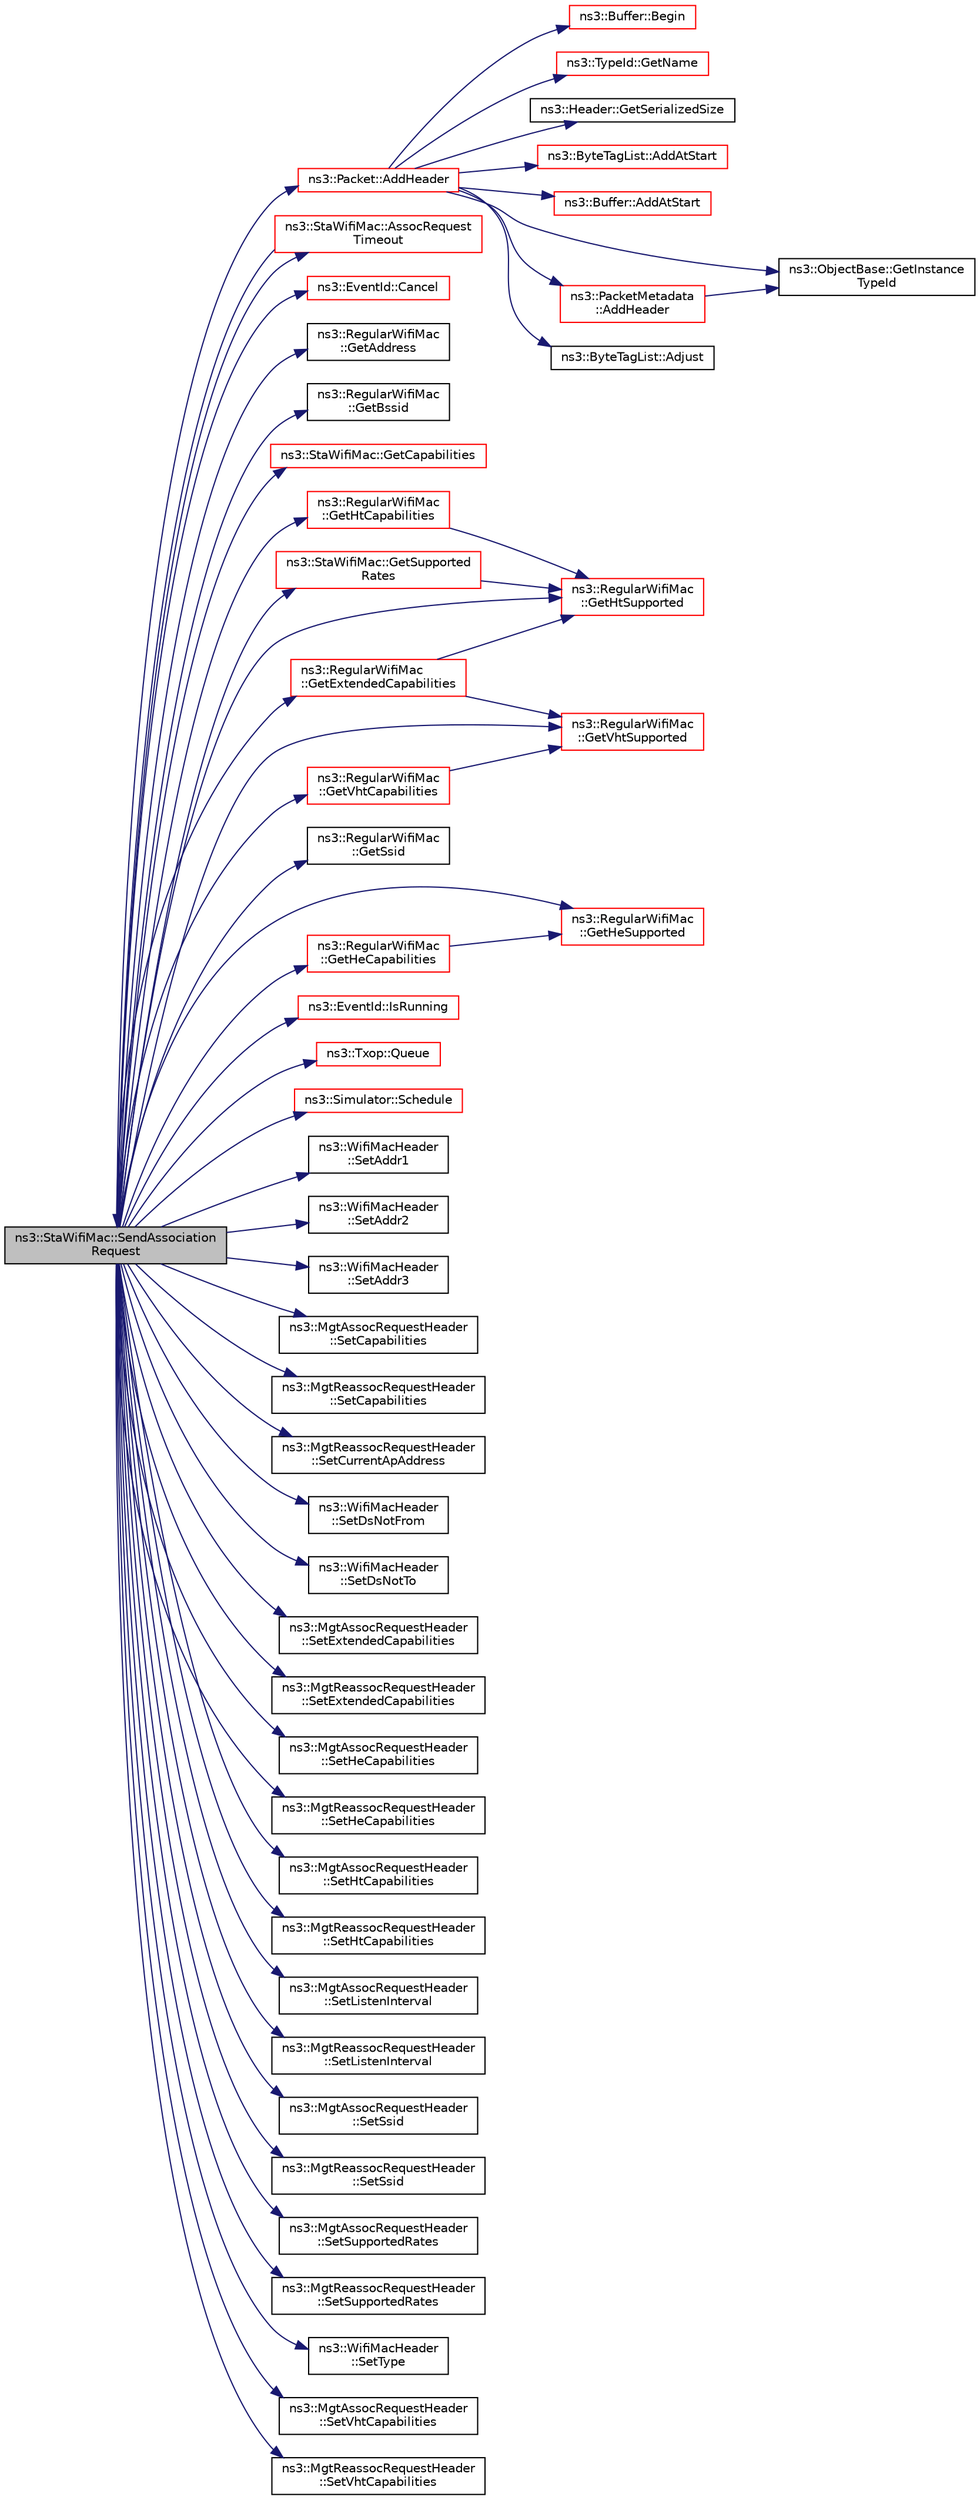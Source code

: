 digraph "ns3::StaWifiMac::SendAssociationRequest"
{
 // LATEX_PDF_SIZE
  edge [fontname="Helvetica",fontsize="10",labelfontname="Helvetica",labelfontsize="10"];
  node [fontname="Helvetica",fontsize="10",shape=record];
  rankdir="LR";
  Node1 [label="ns3::StaWifiMac::SendAssociation\lRequest",height=0.2,width=0.4,color="black", fillcolor="grey75", style="filled", fontcolor="black",tooltip="Forward an association or reassociation request packet to the DCF."];
  Node1 -> Node2 [color="midnightblue",fontsize="10",style="solid",fontname="Helvetica"];
  Node2 [label="ns3::Packet::AddHeader",height=0.2,width=0.4,color="red", fillcolor="white", style="filled",URL="$classns3_1_1_packet.html#a465108c595a0bc592095cbcab1832ed8",tooltip="Add header to this packet."];
  Node2 -> Node3 [color="midnightblue",fontsize="10",style="solid",fontname="Helvetica"];
  Node3 [label="ns3::ByteTagList::AddAtStart",height=0.2,width=0.4,color="red", fillcolor="white", style="filled",URL="$classns3_1_1_byte_tag_list.html#acb4563fbe4299c55af41ba7a166b71d5",tooltip="Make sure that all offsets are bigger than prependOffset which represents the location where new byte..."];
  Node2 -> Node9 [color="midnightblue",fontsize="10",style="solid",fontname="Helvetica"];
  Node9 [label="ns3::Buffer::AddAtStart",height=0.2,width=0.4,color="red", fillcolor="white", style="filled",URL="$classns3_1_1_buffer.html#a8abd8164c3671d3dadc98fc66fade7b1",tooltip=" "];
  Node2 -> Node19 [color="midnightblue",fontsize="10",style="solid",fontname="Helvetica"];
  Node19 [label="ns3::PacketMetadata\l::AddHeader",height=0.2,width=0.4,color="red", fillcolor="white", style="filled",URL="$classns3_1_1_packet_metadata.html#abdce736c4c5f647242f0808c0d2f9249",tooltip="Add an header."];
  Node19 -> Node32 [color="midnightblue",fontsize="10",style="solid",fontname="Helvetica"];
  Node32 [label="ns3::ObjectBase::GetInstance\lTypeId",height=0.2,width=0.4,color="black", fillcolor="white", style="filled",URL="$classns3_1_1_object_base.html#abe5b43a6f5b99a92a4c3122db31f06fb",tooltip="Get the most derived TypeId for this Object."];
  Node2 -> Node39 [color="midnightblue",fontsize="10",style="solid",fontname="Helvetica"];
  Node39 [label="ns3::ByteTagList::Adjust",height=0.2,width=0.4,color="black", fillcolor="white", style="filled",URL="$classns3_1_1_byte_tag_list.html#a1fec06d7e6daaf8039cf2a148e4090f2",tooltip="Adjust the offsets stored internally by the adjustment delta."];
  Node2 -> Node40 [color="midnightblue",fontsize="10",style="solid",fontname="Helvetica"];
  Node40 [label="ns3::Buffer::Begin",height=0.2,width=0.4,color="red", fillcolor="white", style="filled",URL="$classns3_1_1_buffer.html#acb977a0179de9abe4e295ce22023b4ca",tooltip=" "];
  Node2 -> Node32 [color="midnightblue",fontsize="10",style="solid",fontname="Helvetica"];
  Node2 -> Node41 [color="midnightblue",fontsize="10",style="solid",fontname="Helvetica"];
  Node41 [label="ns3::TypeId::GetName",height=0.2,width=0.4,color="red", fillcolor="white", style="filled",URL="$classns3_1_1_type_id.html#abc4965475a579c2afdc668d7a7d58374",tooltip="Get the name."];
  Node2 -> Node45 [color="midnightblue",fontsize="10",style="solid",fontname="Helvetica"];
  Node45 [label="ns3::Header::GetSerializedSize",height=0.2,width=0.4,color="black", fillcolor="white", style="filled",URL="$classns3_1_1_header.html#a6ef0497eabc1b1fb0ad42738eb73f934",tooltip=" "];
  Node1 -> Node47 [color="midnightblue",fontsize="10",style="solid",fontname="Helvetica"];
  Node47 [label="ns3::StaWifiMac::AssocRequest\lTimeout",height=0.2,width=0.4,color="red", fillcolor="white", style="filled",URL="$classns3_1_1_sta_wifi_mac.html#a76c7409a492791cc1c3f35d779072371",tooltip="This method is called after the association timeout occurred."];
  Node47 -> Node1 [color="midnightblue",fontsize="10",style="solid",fontname="Helvetica"];
  Node1 -> Node50 [color="midnightblue",fontsize="10",style="solid",fontname="Helvetica"];
  Node50 [label="ns3::EventId::Cancel",height=0.2,width=0.4,color="red", fillcolor="white", style="filled",URL="$classns3_1_1_event_id.html#a993ae94e48e014e1afd47edb16db7a11",tooltip="This method is syntactic sugar for the ns3::Simulator::Cancel method."];
  Node1 -> Node98 [color="midnightblue",fontsize="10",style="solid",fontname="Helvetica"];
  Node98 [label="ns3::RegularWifiMac\l::GetAddress",height=0.2,width=0.4,color="black", fillcolor="white", style="filled",URL="$classns3_1_1_regular_wifi_mac.html#aec7ede7cc93b6ec04d447b1649ab27e8",tooltip=" "];
  Node1 -> Node49 [color="midnightblue",fontsize="10",style="solid",fontname="Helvetica"];
  Node49 [label="ns3::RegularWifiMac\l::GetBssid",height=0.2,width=0.4,color="black", fillcolor="white", style="filled",URL="$classns3_1_1_regular_wifi_mac.html#ae94a96d4c653e4f0c6e501b54e63ee38",tooltip=" "];
  Node1 -> Node99 [color="midnightblue",fontsize="10",style="solid",fontname="Helvetica"];
  Node99 [label="ns3::StaWifiMac::GetCapabilities",height=0.2,width=0.4,color="red", fillcolor="white", style="filled",URL="$classns3_1_1_sta_wifi_mac.html#a0397f8405807807b4dab2e1271260d69",tooltip="Return the Capability information of the current STA."];
  Node1 -> Node108 [color="midnightblue",fontsize="10",style="solid",fontname="Helvetica"];
  Node108 [label="ns3::RegularWifiMac\l::GetExtendedCapabilities",height=0.2,width=0.4,color="red", fillcolor="white", style="filled",URL="$classns3_1_1_regular_wifi_mac.html#a243c2648b9d9b54cf6b056f1d4124171",tooltip="Return the extended capabilities of the device."];
  Node108 -> Node109 [color="midnightblue",fontsize="10",style="solid",fontname="Helvetica"];
  Node109 [label="ns3::RegularWifiMac\l::GetHtSupported",height=0.2,width=0.4,color="red", fillcolor="white", style="filled",URL="$classns3_1_1_regular_wifi_mac.html#a9b3ffa51f38fbdb175b811dddb83b90e",tooltip="Return whether the device supports HT."];
  Node108 -> Node113 [color="midnightblue",fontsize="10",style="solid",fontname="Helvetica"];
  Node113 [label="ns3::RegularWifiMac\l::GetVhtSupported",height=0.2,width=0.4,color="red", fillcolor="white", style="filled",URL="$classns3_1_1_regular_wifi_mac.html#aec05eb1ee6425e02651bab0cffc4b60a",tooltip="Return whether the device supports VHT."];
  Node1 -> Node118 [color="midnightblue",fontsize="10",style="solid",fontname="Helvetica"];
  Node118 [label="ns3::RegularWifiMac\l::GetHeCapabilities",height=0.2,width=0.4,color="red", fillcolor="white", style="filled",URL="$classns3_1_1_regular_wifi_mac.html#adf97076ae2932e9d28c40e842a338d7d",tooltip="Return the HE capabilities of the device."];
  Node118 -> Node122 [color="midnightblue",fontsize="10",style="solid",fontname="Helvetica"];
  Node122 [label="ns3::RegularWifiMac\l::GetHeSupported",height=0.2,width=0.4,color="red", fillcolor="white", style="filled",URL="$classns3_1_1_regular_wifi_mac.html#a732aef31f554ded767ffec1beb12efe5",tooltip="Return whether the device supports HE."];
  Node1 -> Node122 [color="midnightblue",fontsize="10",style="solid",fontname="Helvetica"];
  Node1 -> Node149 [color="midnightblue",fontsize="10",style="solid",fontname="Helvetica"];
  Node149 [label="ns3::RegularWifiMac\l::GetHtCapabilities",height=0.2,width=0.4,color="red", fillcolor="white", style="filled",URL="$classns3_1_1_regular_wifi_mac.html#ad51001e4ea7ef05fb584002b158a4e3e",tooltip="Return the HT capabilities of the device."];
  Node149 -> Node109 [color="midnightblue",fontsize="10",style="solid",fontname="Helvetica"];
  Node1 -> Node109 [color="midnightblue",fontsize="10",style="solid",fontname="Helvetica"];
  Node1 -> Node169 [color="midnightblue",fontsize="10",style="solid",fontname="Helvetica"];
  Node169 [label="ns3::RegularWifiMac\l::GetSsid",height=0.2,width=0.4,color="black", fillcolor="white", style="filled",URL="$classns3_1_1_regular_wifi_mac.html#acffe8d4db892391c9fe5f2365edeb4b5",tooltip=" "];
  Node1 -> Node170 [color="midnightblue",fontsize="10",style="solid",fontname="Helvetica"];
  Node170 [label="ns3::StaWifiMac::GetSupported\lRates",height=0.2,width=0.4,color="red", fillcolor="white", style="filled",URL="$classns3_1_1_sta_wifi_mac.html#a484da19ff4bb12683c7c77c68f45c458",tooltip="Return an instance of SupportedRates that contains all rates that we support including HT rates."];
  Node170 -> Node109 [color="midnightblue",fontsize="10",style="solid",fontname="Helvetica"];
  Node1 -> Node179 [color="midnightblue",fontsize="10",style="solid",fontname="Helvetica"];
  Node179 [label="ns3::RegularWifiMac\l::GetVhtCapabilities",height=0.2,width=0.4,color="red", fillcolor="white", style="filled",URL="$classns3_1_1_regular_wifi_mac.html#a016a83d8f0d89790ac9c177fa2d6751e",tooltip="Return the VHT capabilities of the device."];
  Node179 -> Node113 [color="midnightblue",fontsize="10",style="solid",fontname="Helvetica"];
  Node1 -> Node113 [color="midnightblue",fontsize="10",style="solid",fontname="Helvetica"];
  Node1 -> Node194 [color="midnightblue",fontsize="10",style="solid",fontname="Helvetica"];
  Node194 [label="ns3::EventId::IsRunning",height=0.2,width=0.4,color="red", fillcolor="white", style="filled",URL="$classns3_1_1_event_id.html#a8b41e6f8c54db6bede8a7dcaf917074a",tooltip="This method is syntactic sugar for !IsExpired()."];
  Node1 -> Node198 [color="midnightblue",fontsize="10",style="solid",fontname="Helvetica"];
  Node198 [label="ns3::Txop::Queue",height=0.2,width=0.4,color="red", fillcolor="white", style="filled",URL="$classns3_1_1_txop.html#ae0a0bbafaed367559bce8c10c184666f",tooltip=" "];
  Node1 -> Node316 [color="midnightblue",fontsize="10",style="solid",fontname="Helvetica"];
  Node316 [label="ns3::Simulator::Schedule",height=0.2,width=0.4,color="red", fillcolor="white", style="filled",URL="$classns3_1_1_simulator.html#a3da7d28335c8ac0e3e86781f766df241",tooltip="Schedule an event to expire after delay."];
  Node1 -> Node330 [color="midnightblue",fontsize="10",style="solid",fontname="Helvetica"];
  Node330 [label="ns3::WifiMacHeader\l::SetAddr1",height=0.2,width=0.4,color="black", fillcolor="white", style="filled",URL="$classns3_1_1_wifi_mac_header.html#a6478a02b80d5c01657714c5c7a0ae1cb",tooltip="Fill the Address 1 field with the given address."];
  Node1 -> Node331 [color="midnightblue",fontsize="10",style="solid",fontname="Helvetica"];
  Node331 [label="ns3::WifiMacHeader\l::SetAddr2",height=0.2,width=0.4,color="black", fillcolor="white", style="filled",URL="$classns3_1_1_wifi_mac_header.html#ab6a0efdc43d39b5da5d17eae9665271d",tooltip="Fill the Address 2 field with the given address."];
  Node1 -> Node332 [color="midnightblue",fontsize="10",style="solid",fontname="Helvetica"];
  Node332 [label="ns3::WifiMacHeader\l::SetAddr3",height=0.2,width=0.4,color="black", fillcolor="white", style="filled",URL="$classns3_1_1_wifi_mac_header.html#ace2fd1624db247bd42cbe9182996bb0e",tooltip="Fill the Address 3 field with the given address."];
  Node1 -> Node333 [color="midnightblue",fontsize="10",style="solid",fontname="Helvetica"];
  Node333 [label="ns3::MgtAssocRequestHeader\l::SetCapabilities",height=0.2,width=0.4,color="black", fillcolor="white", style="filled",URL="$classns3_1_1_mgt_assoc_request_header.html#ab3534737c8397ce42b0cca1680e50321",tooltip="Set the Capability information."];
  Node1 -> Node334 [color="midnightblue",fontsize="10",style="solid",fontname="Helvetica"];
  Node334 [label="ns3::MgtReassocRequestHeader\l::SetCapabilities",height=0.2,width=0.4,color="black", fillcolor="white", style="filled",URL="$classns3_1_1_mgt_reassoc_request_header.html#a3d70d9bdf016ef7010dd8d84077ab8bf",tooltip="Set the Capability information."];
  Node1 -> Node335 [color="midnightblue",fontsize="10",style="solid",fontname="Helvetica"];
  Node335 [label="ns3::MgtReassocRequestHeader\l::SetCurrentApAddress",height=0.2,width=0.4,color="black", fillcolor="white", style="filled",URL="$classns3_1_1_mgt_reassoc_request_header.html#ae69c3dcc07b5884960871368e78f1b61",tooltip="Set the address of the current access point."];
  Node1 -> Node336 [color="midnightblue",fontsize="10",style="solid",fontname="Helvetica"];
  Node336 [label="ns3::WifiMacHeader\l::SetDsNotFrom",height=0.2,width=0.4,color="black", fillcolor="white", style="filled",URL="$classns3_1_1_wifi_mac_header.html#a02edeb349da4aacc6b376fcf76ff99cc",tooltip="Un-set the From DS bit in the Frame Control field."];
  Node1 -> Node337 [color="midnightblue",fontsize="10",style="solid",fontname="Helvetica"];
  Node337 [label="ns3::WifiMacHeader\l::SetDsNotTo",height=0.2,width=0.4,color="black", fillcolor="white", style="filled",URL="$classns3_1_1_wifi_mac_header.html#a977cd5a09062bfc3660a23acdebd75ec",tooltip="Un-set the To DS bit in the Frame Control field."];
  Node1 -> Node338 [color="midnightblue",fontsize="10",style="solid",fontname="Helvetica"];
  Node338 [label="ns3::MgtAssocRequestHeader\l::SetExtendedCapabilities",height=0.2,width=0.4,color="black", fillcolor="white", style="filled",URL="$classns3_1_1_mgt_assoc_request_header.html#a56cde7db10d2adf60aa18085f4c58ed8",tooltip="Set the Extended Capabilities."];
  Node1 -> Node339 [color="midnightblue",fontsize="10",style="solid",fontname="Helvetica"];
  Node339 [label="ns3::MgtReassocRequestHeader\l::SetExtendedCapabilities",height=0.2,width=0.4,color="black", fillcolor="white", style="filled",URL="$classns3_1_1_mgt_reassoc_request_header.html#a88a83d7f75eb402bc1c7cab6ba243402",tooltip="Set the Extended Capabilities."];
  Node1 -> Node340 [color="midnightblue",fontsize="10",style="solid",fontname="Helvetica"];
  Node340 [label="ns3::MgtAssocRequestHeader\l::SetHeCapabilities",height=0.2,width=0.4,color="black", fillcolor="white", style="filled",URL="$classns3_1_1_mgt_assoc_request_header.html#a0457b2b26f92f9763aaf87758b705b2a",tooltip="Set the HE capabilities."];
  Node1 -> Node341 [color="midnightblue",fontsize="10",style="solid",fontname="Helvetica"];
  Node341 [label="ns3::MgtReassocRequestHeader\l::SetHeCapabilities",height=0.2,width=0.4,color="black", fillcolor="white", style="filled",URL="$classns3_1_1_mgt_reassoc_request_header.html#addd4613b27710fd7f9b356bc62f6059b",tooltip="Set the HE capabilities."];
  Node1 -> Node342 [color="midnightblue",fontsize="10",style="solid",fontname="Helvetica"];
  Node342 [label="ns3::MgtAssocRequestHeader\l::SetHtCapabilities",height=0.2,width=0.4,color="black", fillcolor="white", style="filled",URL="$classns3_1_1_mgt_assoc_request_header.html#a4e0632c8d60a3b152d6be50c7f1991ca",tooltip="Set the HT capabilities."];
  Node1 -> Node343 [color="midnightblue",fontsize="10",style="solid",fontname="Helvetica"];
  Node343 [label="ns3::MgtReassocRequestHeader\l::SetHtCapabilities",height=0.2,width=0.4,color="black", fillcolor="white", style="filled",URL="$classns3_1_1_mgt_reassoc_request_header.html#a3b8755baf4343ad821e6ae58cc618d36",tooltip="Set the HT capabilities."];
  Node1 -> Node344 [color="midnightblue",fontsize="10",style="solid",fontname="Helvetica"];
  Node344 [label="ns3::MgtAssocRequestHeader\l::SetListenInterval",height=0.2,width=0.4,color="black", fillcolor="white", style="filled",URL="$classns3_1_1_mgt_assoc_request_header.html#a8720f57ef6469e81c3835565ee68c298",tooltip="Set the listen interval."];
  Node1 -> Node345 [color="midnightblue",fontsize="10",style="solid",fontname="Helvetica"];
  Node345 [label="ns3::MgtReassocRequestHeader\l::SetListenInterval",height=0.2,width=0.4,color="black", fillcolor="white", style="filled",URL="$classns3_1_1_mgt_reassoc_request_header.html#a99c28ab6839b3284fdbf060001cb7212",tooltip="Set the listen interval."];
  Node1 -> Node346 [color="midnightblue",fontsize="10",style="solid",fontname="Helvetica"];
  Node346 [label="ns3::MgtAssocRequestHeader\l::SetSsid",height=0.2,width=0.4,color="black", fillcolor="white", style="filled",URL="$classns3_1_1_mgt_assoc_request_header.html#a80438a5c46683abb3ba58264b83bcb84",tooltip="Set the Service Set Identifier (SSID)."];
  Node1 -> Node347 [color="midnightblue",fontsize="10",style="solid",fontname="Helvetica"];
  Node347 [label="ns3::MgtReassocRequestHeader\l::SetSsid",height=0.2,width=0.4,color="black", fillcolor="white", style="filled",URL="$classns3_1_1_mgt_reassoc_request_header.html#a68cd07d6fc288e6b9ddf2f092a0d6885",tooltip="Set the Service Set Identifier (SSID)."];
  Node1 -> Node348 [color="midnightblue",fontsize="10",style="solid",fontname="Helvetica"];
  Node348 [label="ns3::MgtAssocRequestHeader\l::SetSupportedRates",height=0.2,width=0.4,color="black", fillcolor="white", style="filled",URL="$classns3_1_1_mgt_assoc_request_header.html#a21544f8fe47499b5ffa5c23b780a4a15",tooltip="Set the supported rates."];
  Node1 -> Node349 [color="midnightblue",fontsize="10",style="solid",fontname="Helvetica"];
  Node349 [label="ns3::MgtReassocRequestHeader\l::SetSupportedRates",height=0.2,width=0.4,color="black", fillcolor="white", style="filled",URL="$classns3_1_1_mgt_reassoc_request_header.html#a15057e1ac80cea7508f9763d3ddb174b",tooltip="Set the supported rates."];
  Node1 -> Node350 [color="midnightblue",fontsize="10",style="solid",fontname="Helvetica"];
  Node350 [label="ns3::WifiMacHeader\l::SetType",height=0.2,width=0.4,color="black", fillcolor="white", style="filled",URL="$classns3_1_1_wifi_mac_header.html#a71172371f11f1cfcb3912bb03134c285",tooltip="Set Type/Subtype values with the correct values depending on the given type."];
  Node1 -> Node351 [color="midnightblue",fontsize="10",style="solid",fontname="Helvetica"];
  Node351 [label="ns3::MgtAssocRequestHeader\l::SetVhtCapabilities",height=0.2,width=0.4,color="black", fillcolor="white", style="filled",URL="$classns3_1_1_mgt_assoc_request_header.html#ab734df1683e19ea64f8fb4b7d3a8514d",tooltip="Set the VHT capabilities."];
  Node1 -> Node352 [color="midnightblue",fontsize="10",style="solid",fontname="Helvetica"];
  Node352 [label="ns3::MgtReassocRequestHeader\l::SetVhtCapabilities",height=0.2,width=0.4,color="black", fillcolor="white", style="filled",URL="$classns3_1_1_mgt_reassoc_request_header.html#ae0e9462088c8f03f4479cf4da03b112e",tooltip="Set the VHT capabilities."];
}
